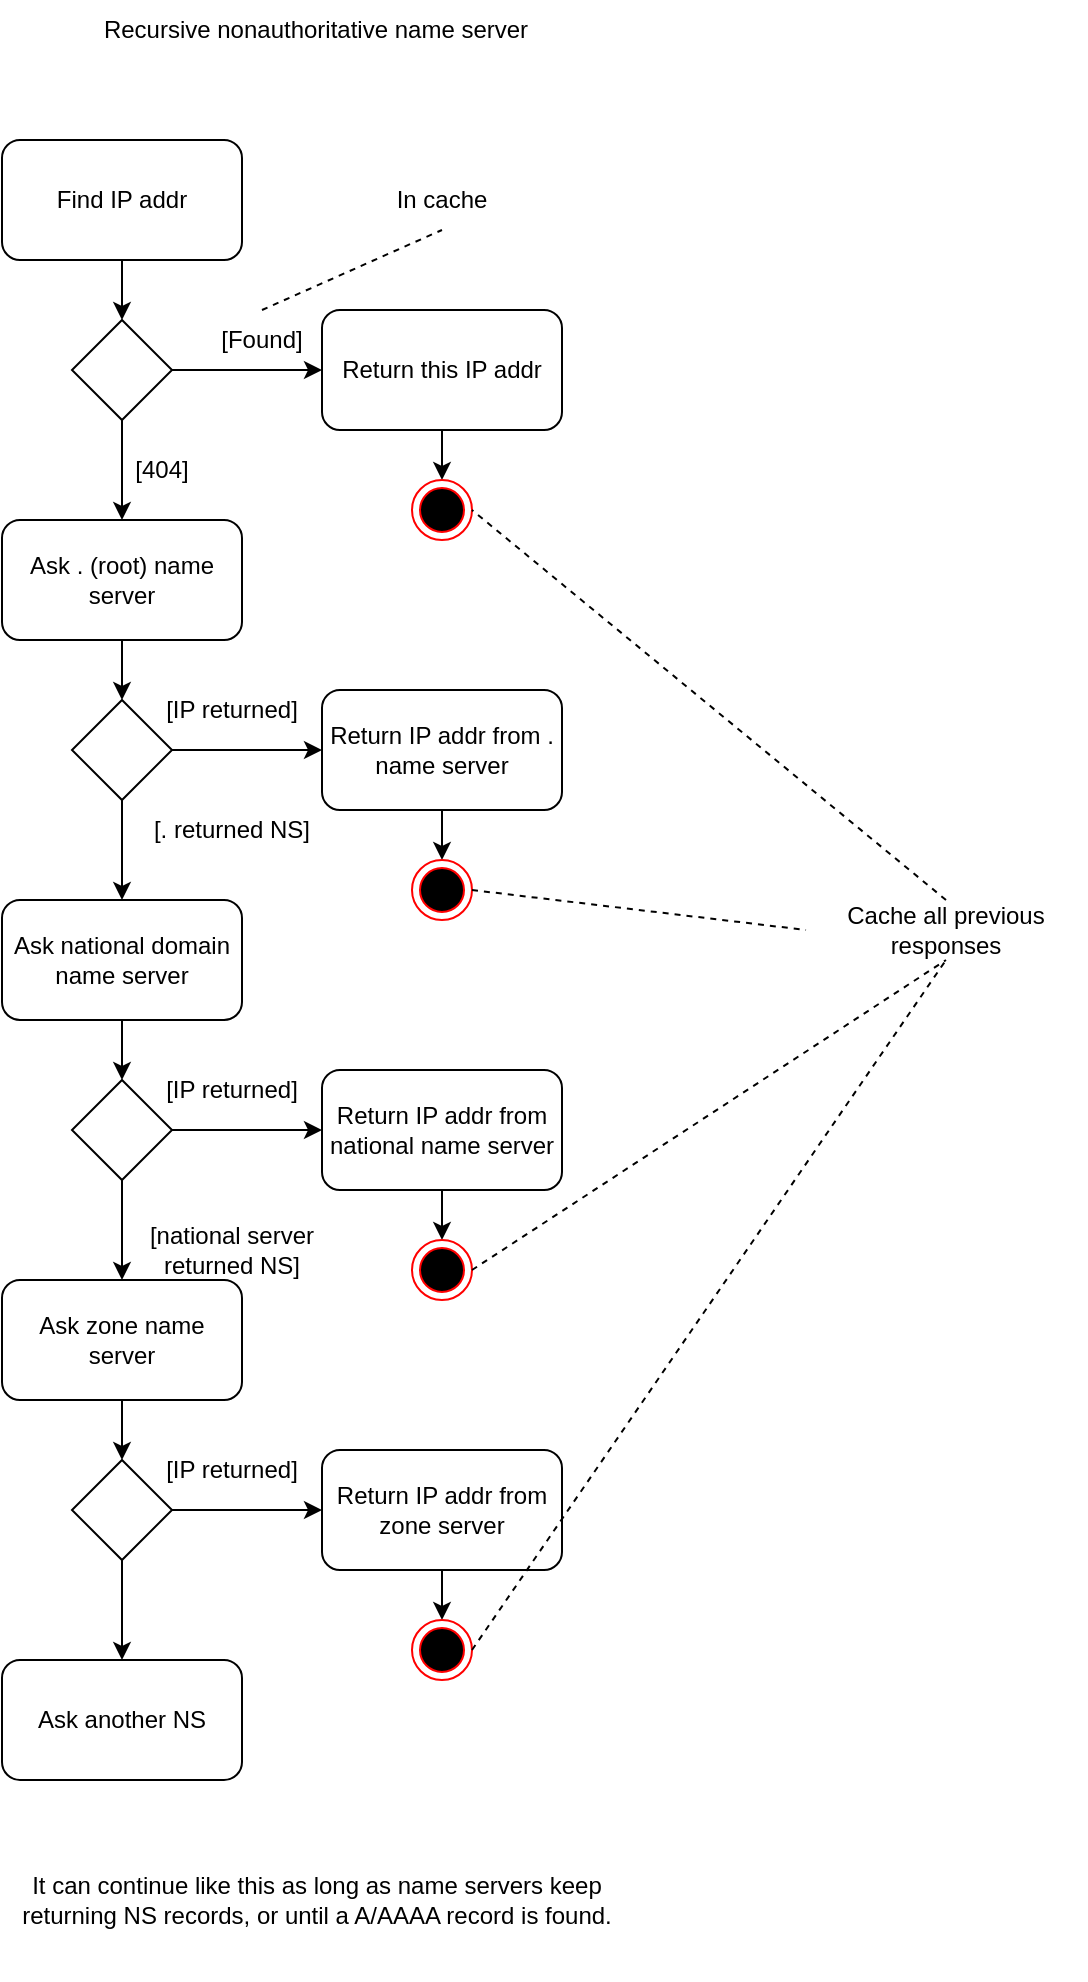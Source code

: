 <mxfile version="16.1.0" type="device"><diagram id="uLfTL0b5MOSL0U7kU-w5" name="Page-1"><mxGraphModel dx="1422" dy="760" grid="1" gridSize="10" guides="1" tooltips="1" connect="1" arrows="1" fold="1" page="1" pageScale="1" pageWidth="850" pageHeight="1100" math="0" shadow="0"><root><mxCell id="0"/><mxCell id="1" parent="0"/><mxCell id="IQvCwrpiN7zDw4JPbKof-3" style="edgeStyle=orthogonalEdgeStyle;rounded=0;orthogonalLoop=1;jettySize=auto;html=1;" edge="1" parent="1" source="IQvCwrpiN7zDw4JPbKof-1" target="IQvCwrpiN7zDw4JPbKof-2"><mxGeometry relative="1" as="geometry"/></mxCell><mxCell id="IQvCwrpiN7zDw4JPbKof-1" value="Find IP addr" style="rounded=1;whiteSpace=wrap;html=1;" vertex="1" parent="1"><mxGeometry x="268" y="80" width="120" height="60" as="geometry"/></mxCell><mxCell id="IQvCwrpiN7zDw4JPbKof-5" style="edgeStyle=orthogonalEdgeStyle;rounded=0;orthogonalLoop=1;jettySize=auto;html=1;exitX=1;exitY=0.5;exitDx=0;exitDy=0;" edge="1" parent="1" source="IQvCwrpiN7zDw4JPbKof-2" target="IQvCwrpiN7zDw4JPbKof-4"><mxGeometry relative="1" as="geometry"/></mxCell><mxCell id="IQvCwrpiN7zDw4JPbKof-9" style="edgeStyle=orthogonalEdgeStyle;rounded=0;orthogonalLoop=1;jettySize=auto;html=1;" edge="1" parent="1" source="IQvCwrpiN7zDw4JPbKof-2" target="IQvCwrpiN7zDw4JPbKof-8"><mxGeometry relative="1" as="geometry"/></mxCell><mxCell id="IQvCwrpiN7zDw4JPbKof-2" value="" style="rhombus;whiteSpace=wrap;html=1;" vertex="1" parent="1"><mxGeometry x="303" y="170" width="50" height="50" as="geometry"/></mxCell><mxCell id="IQvCwrpiN7zDw4JPbKof-22" style="edgeStyle=orthogonalEdgeStyle;rounded=0;orthogonalLoop=1;jettySize=auto;html=1;" edge="1" parent="1" source="IQvCwrpiN7zDw4JPbKof-4" target="IQvCwrpiN7zDw4JPbKof-20"><mxGeometry relative="1" as="geometry"/></mxCell><mxCell id="IQvCwrpiN7zDw4JPbKof-4" value="Return this IP addr" style="rounded=1;whiteSpace=wrap;html=1;" vertex="1" parent="1"><mxGeometry x="428" y="165" width="120" height="60" as="geometry"/></mxCell><mxCell id="IQvCwrpiN7zDw4JPbKof-6" value="[Found]" style="text;html=1;strokeColor=none;fillColor=none;align=center;verticalAlign=middle;whiteSpace=wrap;rounded=0;" vertex="1" parent="1"><mxGeometry x="368" y="165" width="60" height="30" as="geometry"/></mxCell><mxCell id="IQvCwrpiN7zDw4JPbKof-7" value="&lt;div&gt;[404]&lt;/div&gt;" style="text;html=1;strokeColor=none;fillColor=none;align=center;verticalAlign=middle;whiteSpace=wrap;rounded=0;" vertex="1" parent="1"><mxGeometry x="318" y="230" width="60" height="30" as="geometry"/></mxCell><mxCell id="IQvCwrpiN7zDw4JPbKof-13" style="edgeStyle=orthogonalEdgeStyle;rounded=0;orthogonalLoop=1;jettySize=auto;html=1;entryX=0.5;entryY=0;entryDx=0;entryDy=0;" edge="1" parent="1" source="IQvCwrpiN7zDw4JPbKof-8" target="IQvCwrpiN7zDw4JPbKof-10"><mxGeometry relative="1" as="geometry"/></mxCell><mxCell id="IQvCwrpiN7zDw4JPbKof-8" value="Ask . (root) name server" style="rounded=1;whiteSpace=wrap;html=1;" vertex="1" parent="1"><mxGeometry x="268" y="270" width="120" height="60" as="geometry"/></mxCell><mxCell id="IQvCwrpiN7zDw4JPbKof-15" style="edgeStyle=orthogonalEdgeStyle;rounded=0;orthogonalLoop=1;jettySize=auto;html=1;" edge="1" parent="1" source="IQvCwrpiN7zDw4JPbKof-10" target="IQvCwrpiN7zDw4JPbKof-14"><mxGeometry relative="1" as="geometry"/></mxCell><mxCell id="IQvCwrpiN7zDw4JPbKof-18" style="edgeStyle=orthogonalEdgeStyle;rounded=0;orthogonalLoop=1;jettySize=auto;html=1;" edge="1" parent="1" source="IQvCwrpiN7zDw4JPbKof-10" target="IQvCwrpiN7zDw4JPbKof-17"><mxGeometry relative="1" as="geometry"/></mxCell><mxCell id="IQvCwrpiN7zDw4JPbKof-10" value="" style="rhombus;whiteSpace=wrap;html=1;" vertex="1" parent="1"><mxGeometry x="303" y="360" width="50" height="50" as="geometry"/></mxCell><mxCell id="IQvCwrpiN7zDw4JPbKof-23" style="edgeStyle=orthogonalEdgeStyle;rounded=0;orthogonalLoop=1;jettySize=auto;html=1;" edge="1" parent="1" source="IQvCwrpiN7zDw4JPbKof-14" target="IQvCwrpiN7zDw4JPbKof-21"><mxGeometry relative="1" as="geometry"/></mxCell><mxCell id="IQvCwrpiN7zDw4JPbKof-14" value="Return IP addr from . name server" style="rounded=1;whiteSpace=wrap;html=1;" vertex="1" parent="1"><mxGeometry x="428" y="355" width="120" height="60" as="geometry"/></mxCell><mxCell id="IQvCwrpiN7zDw4JPbKof-16" value="[IP returned]" style="text;html=1;strokeColor=none;fillColor=none;align=center;verticalAlign=middle;whiteSpace=wrap;rounded=0;" vertex="1" parent="1"><mxGeometry x="338" y="350" width="90" height="30" as="geometry"/></mxCell><mxCell id="IQvCwrpiN7zDw4JPbKof-26" style="edgeStyle=orthogonalEdgeStyle;rounded=0;orthogonalLoop=1;jettySize=auto;html=1;exitX=0.5;exitY=1;exitDx=0;exitDy=0;" edge="1" parent="1" source="IQvCwrpiN7zDw4JPbKof-17" target="IQvCwrpiN7zDw4JPbKof-25"><mxGeometry relative="1" as="geometry"/></mxCell><mxCell id="IQvCwrpiN7zDw4JPbKof-17" value="Ask national domain name server" style="rounded=1;whiteSpace=wrap;html=1;" vertex="1" parent="1"><mxGeometry x="268" y="460" width="120" height="60" as="geometry"/></mxCell><mxCell id="IQvCwrpiN7zDw4JPbKof-19" value="[. returned NS]" style="text;html=1;strokeColor=none;fillColor=none;align=center;verticalAlign=middle;whiteSpace=wrap;rounded=0;" vertex="1" parent="1"><mxGeometry x="328" y="410" width="110" height="30" as="geometry"/></mxCell><mxCell id="IQvCwrpiN7zDw4JPbKof-20" value="" style="ellipse;html=1;shape=endState;fillColor=#000000;strokeColor=#ff0000;" vertex="1" parent="1"><mxGeometry x="473" y="250" width="30" height="30" as="geometry"/></mxCell><mxCell id="IQvCwrpiN7zDw4JPbKof-21" value="" style="ellipse;html=1;shape=endState;fillColor=#000000;strokeColor=#ff0000;" vertex="1" parent="1"><mxGeometry x="473" y="440" width="30" height="30" as="geometry"/></mxCell><mxCell id="IQvCwrpiN7zDw4JPbKof-24" value="Recursive nonauthoritative name server" style="text;html=1;strokeColor=none;fillColor=none;align=center;verticalAlign=middle;whiteSpace=wrap;rounded=0;" vertex="1" parent="1"><mxGeometry x="285" y="10" width="280" height="30" as="geometry"/></mxCell><mxCell id="IQvCwrpiN7zDw4JPbKof-28" style="edgeStyle=orthogonalEdgeStyle;rounded=0;orthogonalLoop=1;jettySize=auto;html=1;entryX=0;entryY=0.5;entryDx=0;entryDy=0;" edge="1" parent="1" source="IQvCwrpiN7zDw4JPbKof-25" target="IQvCwrpiN7zDw4JPbKof-27"><mxGeometry relative="1" as="geometry"/></mxCell><mxCell id="IQvCwrpiN7zDw4JPbKof-32" style="edgeStyle=orthogonalEdgeStyle;rounded=0;orthogonalLoop=1;jettySize=auto;html=1;" edge="1" parent="1" source="IQvCwrpiN7zDw4JPbKof-25" target="IQvCwrpiN7zDw4JPbKof-31"><mxGeometry relative="1" as="geometry"/></mxCell><mxCell id="IQvCwrpiN7zDw4JPbKof-25" value="" style="rhombus;whiteSpace=wrap;html=1;" vertex="1" parent="1"><mxGeometry x="303" y="550" width="50" height="50" as="geometry"/></mxCell><mxCell id="IQvCwrpiN7zDw4JPbKof-34" style="edgeStyle=orthogonalEdgeStyle;rounded=0;orthogonalLoop=1;jettySize=auto;html=1;exitX=0.5;exitY=1;exitDx=0;exitDy=0;" edge="1" parent="1" source="IQvCwrpiN7zDw4JPbKof-27" target="IQvCwrpiN7zDw4JPbKof-33"><mxGeometry relative="1" as="geometry"/></mxCell><mxCell id="IQvCwrpiN7zDw4JPbKof-27" value="Return IP addr from national name server" style="rounded=1;whiteSpace=wrap;html=1;" vertex="1" parent="1"><mxGeometry x="428" y="545" width="120" height="60" as="geometry"/></mxCell><mxCell id="IQvCwrpiN7zDw4JPbKof-29" value="[IP returned]" style="text;html=1;strokeColor=none;fillColor=none;align=center;verticalAlign=middle;whiteSpace=wrap;rounded=0;" vertex="1" parent="1"><mxGeometry x="338" y="540" width="90" height="30" as="geometry"/></mxCell><mxCell id="IQvCwrpiN7zDw4JPbKof-30" value="[national server returned NS]" style="text;html=1;strokeColor=none;fillColor=none;align=center;verticalAlign=middle;whiteSpace=wrap;rounded=0;" vertex="1" parent="1"><mxGeometry x="328" y="620" width="110" height="30" as="geometry"/></mxCell><mxCell id="IQvCwrpiN7zDw4JPbKof-36" style="edgeStyle=orthogonalEdgeStyle;rounded=0;orthogonalLoop=1;jettySize=auto;html=1;exitX=0.5;exitY=1;exitDx=0;exitDy=0;" edge="1" parent="1" source="IQvCwrpiN7zDw4JPbKof-31" target="IQvCwrpiN7zDw4JPbKof-35"><mxGeometry relative="1" as="geometry"/></mxCell><mxCell id="IQvCwrpiN7zDw4JPbKof-31" value="Ask zone name server" style="rounded=1;whiteSpace=wrap;html=1;" vertex="1" parent="1"><mxGeometry x="268" y="650" width="120" height="60" as="geometry"/></mxCell><mxCell id="IQvCwrpiN7zDw4JPbKof-33" value="" style="ellipse;html=1;shape=endState;fillColor=#000000;strokeColor=#ff0000;" vertex="1" parent="1"><mxGeometry x="473" y="630" width="30" height="30" as="geometry"/></mxCell><mxCell id="IQvCwrpiN7zDw4JPbKof-38" style="edgeStyle=orthogonalEdgeStyle;rounded=0;orthogonalLoop=1;jettySize=auto;html=1;exitX=1;exitY=0.5;exitDx=0;exitDy=0;" edge="1" parent="1" source="IQvCwrpiN7zDw4JPbKof-35" target="IQvCwrpiN7zDw4JPbKof-37"><mxGeometry relative="1" as="geometry"/></mxCell><mxCell id="IQvCwrpiN7zDw4JPbKof-43" style="edgeStyle=orthogonalEdgeStyle;rounded=0;orthogonalLoop=1;jettySize=auto;html=1;exitX=0.5;exitY=1;exitDx=0;exitDy=0;" edge="1" parent="1" source="IQvCwrpiN7zDw4JPbKof-35" target="IQvCwrpiN7zDw4JPbKof-42"><mxGeometry relative="1" as="geometry"/></mxCell><mxCell id="IQvCwrpiN7zDw4JPbKof-35" value="" style="rhombus;whiteSpace=wrap;html=1;" vertex="1" parent="1"><mxGeometry x="303" y="740" width="50" height="50" as="geometry"/></mxCell><mxCell id="IQvCwrpiN7zDw4JPbKof-40" style="edgeStyle=orthogonalEdgeStyle;rounded=0;orthogonalLoop=1;jettySize=auto;html=1;exitX=0.5;exitY=1;exitDx=0;exitDy=0;" edge="1" parent="1" source="IQvCwrpiN7zDw4JPbKof-37" target="IQvCwrpiN7zDw4JPbKof-39"><mxGeometry relative="1" as="geometry"/></mxCell><mxCell id="IQvCwrpiN7zDw4JPbKof-37" value="Return IP addr from zone server" style="rounded=1;whiteSpace=wrap;html=1;" vertex="1" parent="1"><mxGeometry x="428" y="735" width="120" height="60" as="geometry"/></mxCell><mxCell id="IQvCwrpiN7zDw4JPbKof-39" value="" style="ellipse;html=1;shape=endState;fillColor=#000000;strokeColor=#ff0000;" vertex="1" parent="1"><mxGeometry x="473" y="820" width="30" height="30" as="geometry"/></mxCell><mxCell id="IQvCwrpiN7zDw4JPbKof-41" value="[IP returned]" style="text;html=1;strokeColor=none;fillColor=none;align=center;verticalAlign=middle;whiteSpace=wrap;rounded=0;" vertex="1" parent="1"><mxGeometry x="338" y="730" width="90" height="30" as="geometry"/></mxCell><mxCell id="IQvCwrpiN7zDw4JPbKof-42" value="Ask another NS" style="rounded=1;whiteSpace=wrap;html=1;" vertex="1" parent="1"><mxGeometry x="268" y="840" width="120" height="60" as="geometry"/></mxCell><mxCell id="IQvCwrpiN7zDw4JPbKof-44" value="It can continue like this as long as name servers keep returning NS records, or until a A/AAAA record is found." style="text;html=1;strokeColor=none;fillColor=none;align=center;verticalAlign=middle;whiteSpace=wrap;rounded=0;" vertex="1" parent="1"><mxGeometry x="268" y="920" width="315" height="80" as="geometry"/></mxCell><mxCell id="IQvCwrpiN7zDw4JPbKof-46" value="Cache all previous responses" style="text;html=1;strokeColor=none;fillColor=none;align=center;verticalAlign=middle;whiteSpace=wrap;rounded=0;" vertex="1" parent="1"><mxGeometry x="670" y="460" width="140" height="30" as="geometry"/></mxCell><mxCell id="IQvCwrpiN7zDw4JPbKof-48" value="" style="endArrow=none;dashed=1;html=1;rounded=0;entryX=1;entryY=0.5;entryDx=0;entryDy=0;exitX=0.5;exitY=0;exitDx=0;exitDy=0;" edge="1" parent="1" source="IQvCwrpiN7zDw4JPbKof-46" target="IQvCwrpiN7zDw4JPbKof-20"><mxGeometry width="50" height="50" relative="1" as="geometry"><mxPoint x="660" y="320" as="sourcePoint"/><mxPoint x="710" y="270" as="targetPoint"/></mxGeometry></mxCell><mxCell id="IQvCwrpiN7zDw4JPbKof-49" value="" style="endArrow=none;dashed=1;html=1;rounded=0;entryX=0;entryY=0.5;entryDx=0;entryDy=0;exitX=1;exitY=0.5;exitDx=0;exitDy=0;" edge="1" parent="1" source="IQvCwrpiN7zDw4JPbKof-21" target="IQvCwrpiN7zDw4JPbKof-46"><mxGeometry width="50" height="50" relative="1" as="geometry"><mxPoint x="610" y="570" as="sourcePoint"/><mxPoint x="660" y="520" as="targetPoint"/></mxGeometry></mxCell><mxCell id="IQvCwrpiN7zDw4JPbKof-50" value="" style="endArrow=none;dashed=1;html=1;rounded=0;entryX=0.5;entryY=1;entryDx=0;entryDy=0;exitX=1;exitY=0.5;exitDx=0;exitDy=0;" edge="1" parent="1" source="IQvCwrpiN7zDw4JPbKof-33" target="IQvCwrpiN7zDw4JPbKof-46"><mxGeometry width="50" height="50" relative="1" as="geometry"><mxPoint x="680" y="580" as="sourcePoint"/><mxPoint x="730" y="530" as="targetPoint"/></mxGeometry></mxCell><mxCell id="IQvCwrpiN7zDw4JPbKof-51" value="" style="endArrow=none;dashed=1;html=1;rounded=0;entryX=0.5;entryY=1;entryDx=0;entryDy=0;exitX=1;exitY=0.5;exitDx=0;exitDy=0;" edge="1" parent="1" source="IQvCwrpiN7zDw4JPbKof-39" target="IQvCwrpiN7zDw4JPbKof-46"><mxGeometry width="50" height="50" relative="1" as="geometry"><mxPoint x="650" y="710" as="sourcePoint"/><mxPoint x="700" y="660" as="targetPoint"/></mxGeometry></mxCell><mxCell id="IQvCwrpiN7zDw4JPbKof-52" value="In cache" style="text;html=1;strokeColor=none;fillColor=none;align=center;verticalAlign=middle;whiteSpace=wrap;rounded=0;" vertex="1" parent="1"><mxGeometry x="458" y="95" width="60" height="30" as="geometry"/></mxCell><mxCell id="IQvCwrpiN7zDw4JPbKof-53" value="" style="endArrow=none;dashed=1;html=1;rounded=0;entryX=0.5;entryY=1;entryDx=0;entryDy=0;exitX=0.5;exitY=0;exitDx=0;exitDy=0;" edge="1" parent="1" source="IQvCwrpiN7zDw4JPbKof-6" target="IQvCwrpiN7zDw4JPbKof-52"><mxGeometry width="50" height="50" relative="1" as="geometry"><mxPoint x="388" y="170" as="sourcePoint"/><mxPoint x="438" y="120" as="targetPoint"/></mxGeometry></mxCell></root></mxGraphModel></diagram></mxfile>